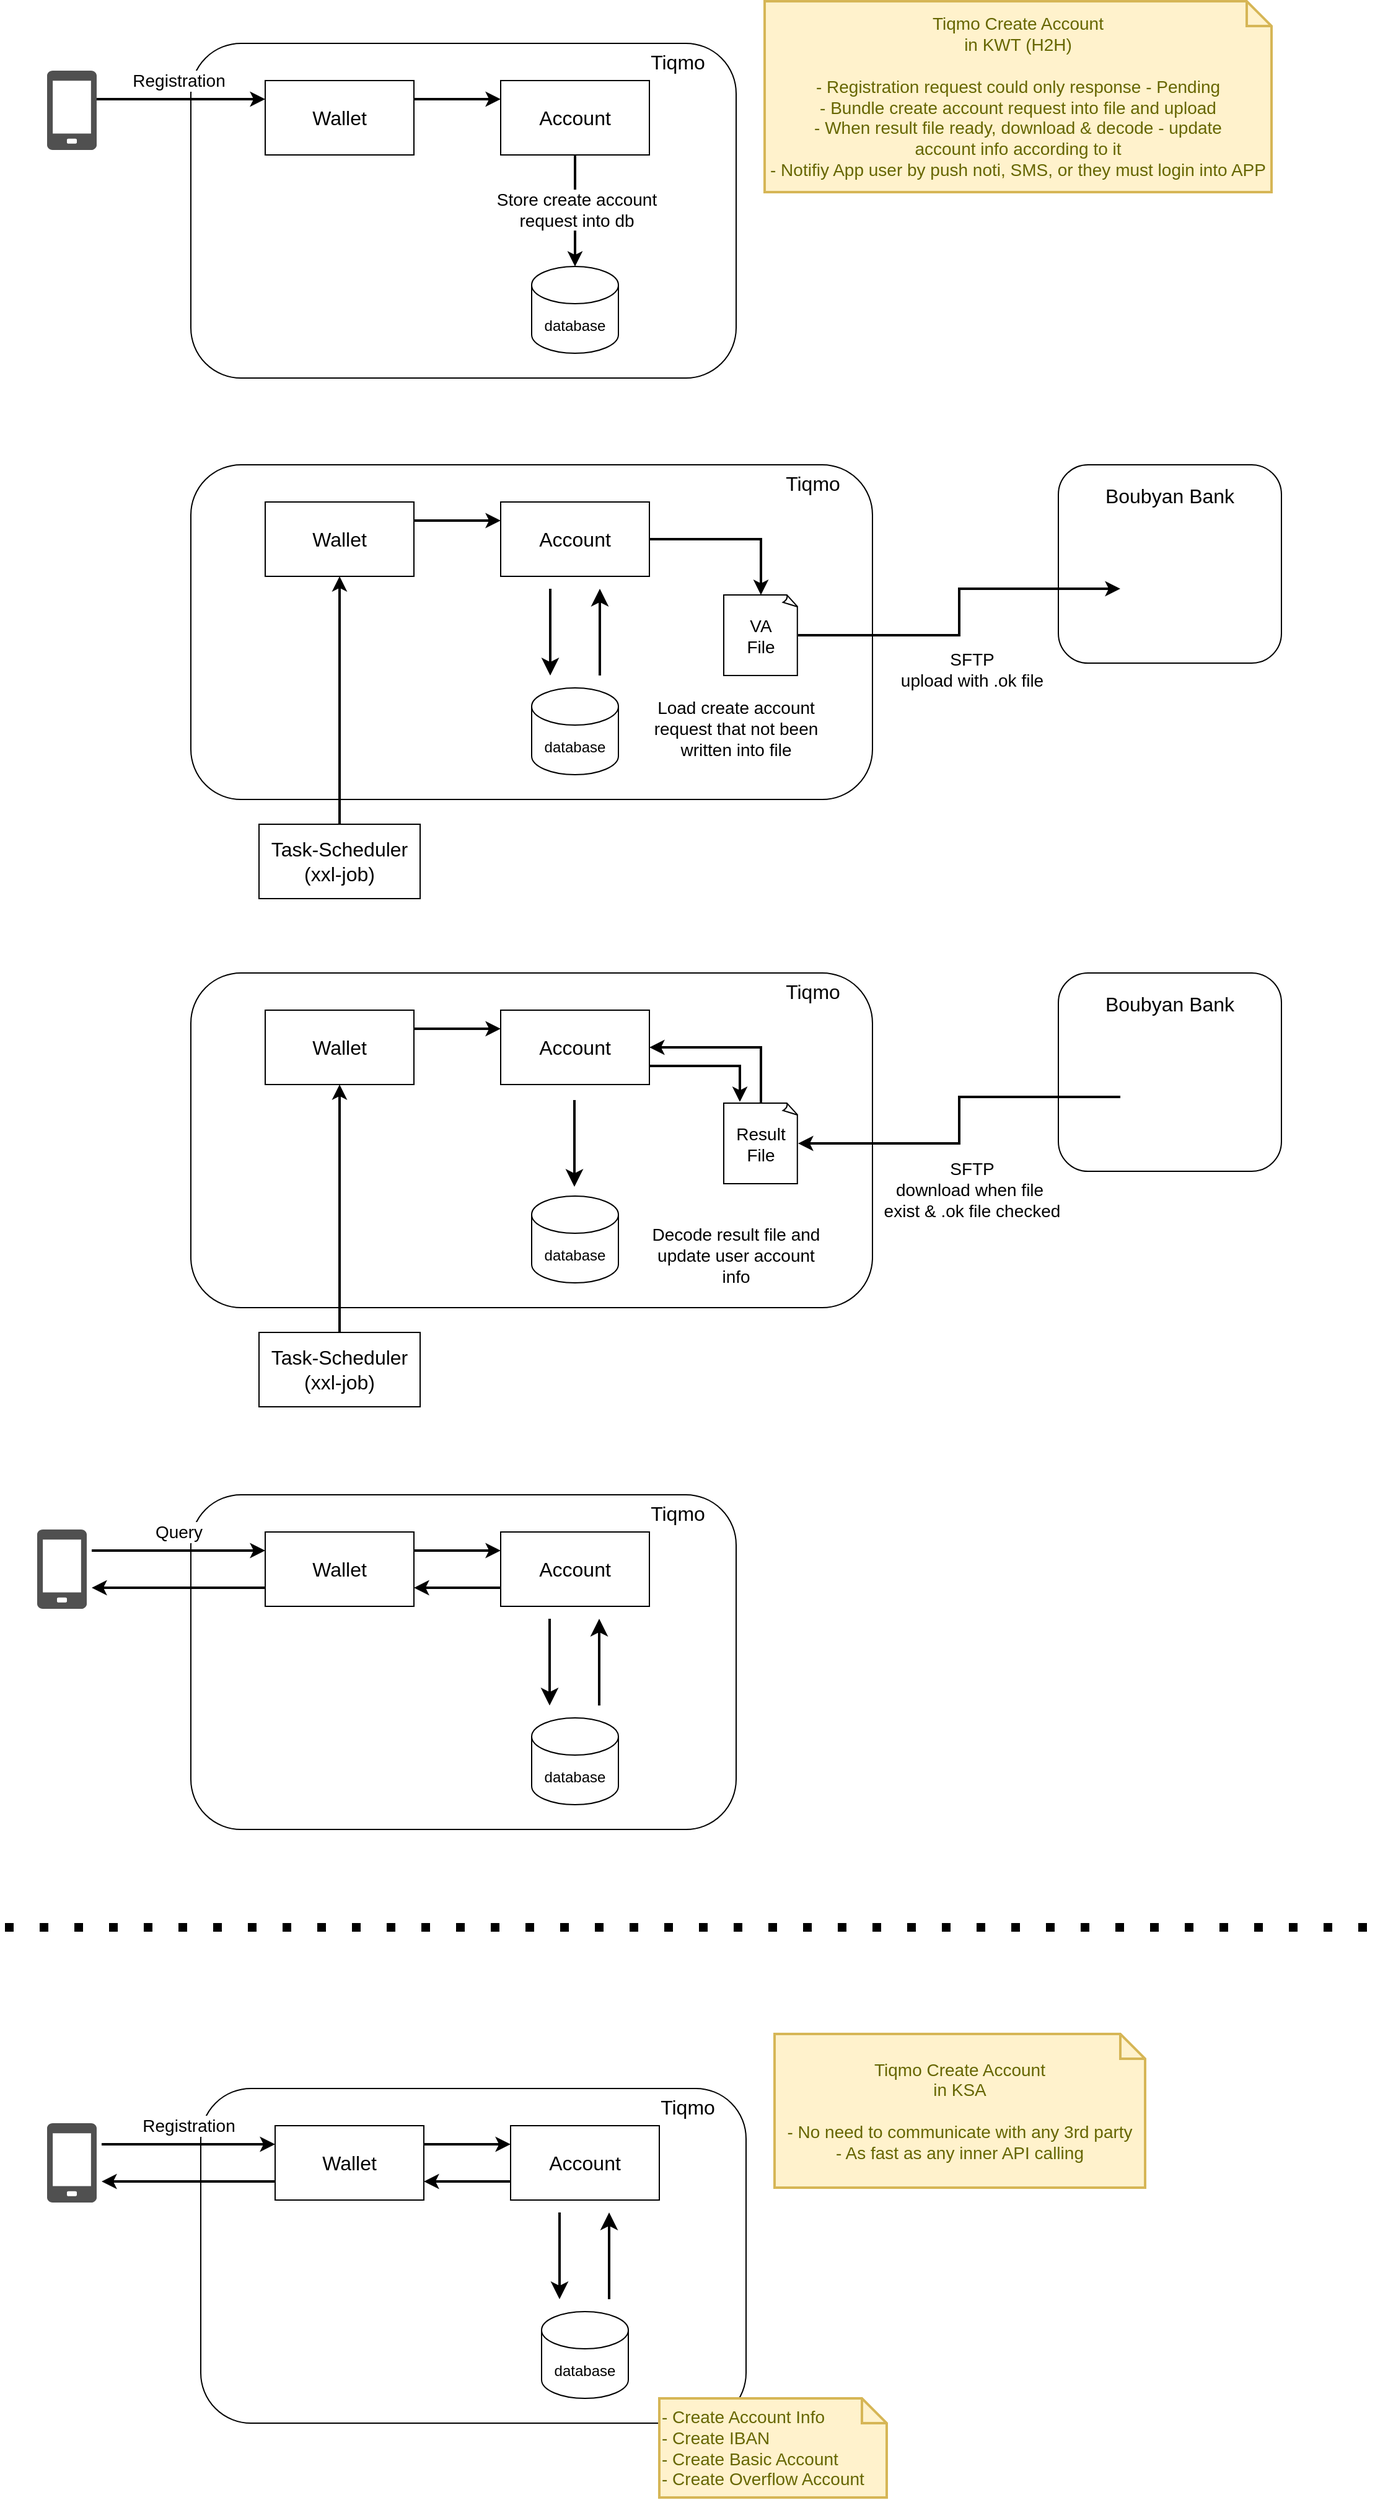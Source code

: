 <mxfile version="25.0.3">
  <diagram name="第 1 页" id="l_LyqZzCRxqH_LgvSI38">
    <mxGraphModel dx="1434" dy="738" grid="1" gridSize="10" guides="1" tooltips="1" connect="1" arrows="1" fold="1" page="1" pageScale="1" pageWidth="827" pageHeight="1169" math="0" shadow="0">
      <root>
        <mxCell id="0" />
        <mxCell id="1" parent="0" />
        <mxCell id="xTZsgKl8fFD3ckYoaLQe-24" value="" style="rounded=1;whiteSpace=wrap;html=1;" vertex="1" parent="1">
          <mxGeometry x="170" y="390" width="550" height="270" as="geometry" />
        </mxCell>
        <mxCell id="xTZsgKl8fFD3ckYoaLQe-11" value="" style="rounded=1;whiteSpace=wrap;html=1;" vertex="1" parent="1">
          <mxGeometry x="870" y="390" width="180" height="160" as="geometry" />
        </mxCell>
        <mxCell id="xTZsgKl8fFD3ckYoaLQe-6" value="" style="rounded=1;whiteSpace=wrap;html=1;" vertex="1" parent="1">
          <mxGeometry x="170" y="50" width="440" height="270" as="geometry" />
        </mxCell>
        <mxCell id="xTZsgKl8fFD3ckYoaLQe-17" style="edgeStyle=orthogonalEdgeStyle;rounded=0;orthogonalLoop=1;jettySize=auto;html=1;exitX=1;exitY=0.25;exitDx=0;exitDy=0;entryX=0;entryY=0.25;entryDx=0;entryDy=0;strokeWidth=2;" edge="1" parent="1" source="xTZsgKl8fFD3ckYoaLQe-7" target="xTZsgKl8fFD3ckYoaLQe-8">
          <mxGeometry relative="1" as="geometry" />
        </mxCell>
        <mxCell id="xTZsgKl8fFD3ckYoaLQe-7" value="&lt;font style=&quot;font-size: 16px;&quot;&gt;Wallet&lt;/font&gt;" style="rounded=0;whiteSpace=wrap;html=1;" vertex="1" parent="1">
          <mxGeometry x="230" y="80" width="120" height="60" as="geometry" />
        </mxCell>
        <mxCell id="xTZsgKl8fFD3ckYoaLQe-8" value="&lt;font style=&quot;font-size: 16px;&quot;&gt;Account&lt;/font&gt;" style="rounded=0;whiteSpace=wrap;html=1;" vertex="1" parent="1">
          <mxGeometry x="420" y="80" width="120" height="60" as="geometry" />
        </mxCell>
        <mxCell id="xTZsgKl8fFD3ckYoaLQe-9" value="database" style="shape=cylinder3;whiteSpace=wrap;html=1;boundedLbl=1;backgroundOutline=1;size=15;" vertex="1" parent="1">
          <mxGeometry x="445" y="230" width="70" height="70" as="geometry" />
        </mxCell>
        <mxCell id="xTZsgKl8fFD3ckYoaLQe-10" value="" style="shape=image;html=1;verticalAlign=top;verticalLabelPosition=bottom;labelBackgroundColor=#ffffff;imageAspect=0;aspect=fixed;image=https://cdn2.iconfinder.com/data/icons/whcompare-servers-web-hosting/50/sftp-128.png" vertex="1" parent="1">
          <mxGeometry x="920" y="450" width="80" height="80" as="geometry" />
        </mxCell>
        <mxCell id="xTZsgKl8fFD3ckYoaLQe-12" value="&lt;font style=&quot;font-size: 16px;&quot;&gt;Boubyan Bank&lt;/font&gt;" style="text;strokeColor=none;align=center;fillColor=none;html=1;verticalAlign=middle;whiteSpace=wrap;rounded=0;" vertex="1" parent="1">
          <mxGeometry x="890" y="390" width="140" height="50" as="geometry" />
        </mxCell>
        <mxCell id="xTZsgKl8fFD3ckYoaLQe-43" style="edgeStyle=orthogonalEdgeStyle;rounded=0;orthogonalLoop=1;jettySize=auto;html=1;exitX=1;exitY=0.5;exitDx=0;exitDy=0;exitPerimeter=0;entryX=0;entryY=0.5;entryDx=0;entryDy=0;strokeWidth=2;" edge="1" parent="1" source="xTZsgKl8fFD3ckYoaLQe-13" target="xTZsgKl8fFD3ckYoaLQe-10">
          <mxGeometry relative="1" as="geometry" />
        </mxCell>
        <mxCell id="xTZsgKl8fFD3ckYoaLQe-13" value="&lt;font style=&quot;font-size: 14px;&quot;&gt;VA&lt;/font&gt;&lt;div&gt;&lt;font style=&quot;font-size: 14px;&quot;&gt;File&lt;/font&gt;&lt;/div&gt;" style="whiteSpace=wrap;html=1;shape=mxgraph.basic.document" vertex="1" parent="1">
          <mxGeometry x="600" y="495" width="60" height="65" as="geometry" />
        </mxCell>
        <mxCell id="xTZsgKl8fFD3ckYoaLQe-15" value="" style="endArrow=classic;html=1;rounded=0;strokeWidth=2;" edge="1" parent="1">
          <mxGeometry width="50" height="50" relative="1" as="geometry">
            <mxPoint x="90" y="95" as="sourcePoint" />
            <mxPoint x="230" y="95" as="targetPoint" />
          </mxGeometry>
        </mxCell>
        <mxCell id="xTZsgKl8fFD3ckYoaLQe-16" value="&lt;font style=&quot;font-size: 14px;&quot;&gt;Registration&lt;/font&gt;" style="edgeLabel;html=1;align=center;verticalAlign=middle;resizable=0;points=[];" vertex="1" connectable="0" parent="xTZsgKl8fFD3ckYoaLQe-15">
          <mxGeometry x="-0.458" y="-2" relative="1" as="geometry">
            <mxPoint x="32" y="-17" as="offset" />
          </mxGeometry>
        </mxCell>
        <mxCell id="xTZsgKl8fFD3ckYoaLQe-18" style="edgeStyle=orthogonalEdgeStyle;rounded=0;orthogonalLoop=1;jettySize=auto;html=1;entryX=0.5;entryY=0;entryDx=0;entryDy=0;entryPerimeter=0;strokeWidth=2;exitX=0.5;exitY=1;exitDx=0;exitDy=0;" edge="1" parent="1" source="xTZsgKl8fFD3ckYoaLQe-8" target="xTZsgKl8fFD3ckYoaLQe-9">
          <mxGeometry relative="1" as="geometry">
            <mxPoint x="450" y="140" as="sourcePoint" />
          </mxGeometry>
        </mxCell>
        <mxCell id="xTZsgKl8fFD3ckYoaLQe-19" value="&lt;font style=&quot;font-size: 14px;&quot;&gt;Store create account&lt;/font&gt;&lt;div&gt;&lt;font style=&quot;font-size: 14px;&quot;&gt;request into db&lt;/font&gt;&lt;/div&gt;" style="edgeLabel;html=1;align=center;verticalAlign=middle;resizable=0;points=[];" vertex="1" connectable="0" parent="xTZsgKl8fFD3ckYoaLQe-18">
          <mxGeometry x="-0.035" y="1" relative="1" as="geometry">
            <mxPoint as="offset" />
          </mxGeometry>
        </mxCell>
        <mxCell id="xTZsgKl8fFD3ckYoaLQe-25" style="edgeStyle=orthogonalEdgeStyle;rounded=0;orthogonalLoop=1;jettySize=auto;html=1;exitX=1;exitY=0.25;exitDx=0;exitDy=0;entryX=0;entryY=0.25;entryDx=0;entryDy=0;strokeWidth=2;" edge="1" parent="1" source="xTZsgKl8fFD3ckYoaLQe-26" target="xTZsgKl8fFD3ckYoaLQe-27">
          <mxGeometry relative="1" as="geometry" />
        </mxCell>
        <mxCell id="xTZsgKl8fFD3ckYoaLQe-26" value="&lt;font style=&quot;font-size: 16px;&quot;&gt;Wallet&lt;/font&gt;" style="rounded=0;whiteSpace=wrap;html=1;" vertex="1" parent="1">
          <mxGeometry x="230" y="420" width="120" height="60" as="geometry" />
        </mxCell>
        <mxCell id="xTZsgKl8fFD3ckYoaLQe-27" value="&lt;font style=&quot;font-size: 16px;&quot;&gt;Account&lt;/font&gt;" style="rounded=0;whiteSpace=wrap;html=1;" vertex="1" parent="1">
          <mxGeometry x="420" y="420" width="120" height="60" as="geometry" />
        </mxCell>
        <mxCell id="xTZsgKl8fFD3ckYoaLQe-28" value="database" style="shape=cylinder3;whiteSpace=wrap;html=1;boundedLbl=1;backgroundOutline=1;size=15;" vertex="1" parent="1">
          <mxGeometry x="445" y="570" width="70" height="70" as="geometry" />
        </mxCell>
        <mxCell id="xTZsgKl8fFD3ckYoaLQe-34" style="edgeStyle=orthogonalEdgeStyle;rounded=0;orthogonalLoop=1;jettySize=auto;html=1;exitX=0.5;exitY=0;exitDx=0;exitDy=0;entryX=0.5;entryY=1;entryDx=0;entryDy=0;strokeWidth=2;" edge="1" parent="1" source="xTZsgKl8fFD3ckYoaLQe-32" target="xTZsgKl8fFD3ckYoaLQe-26">
          <mxGeometry relative="1" as="geometry" />
        </mxCell>
        <mxCell id="xTZsgKl8fFD3ckYoaLQe-32" value="&lt;font style=&quot;font-size: 16px;&quot;&gt;Task-Scheduler&lt;/font&gt;&lt;div&gt;&lt;font style=&quot;font-size: 16px;&quot;&gt;(xxl-job)&lt;/font&gt;&lt;/div&gt;" style="rounded=0;whiteSpace=wrap;html=1;" vertex="1" parent="1">
          <mxGeometry x="225" y="680" width="130" height="60" as="geometry" />
        </mxCell>
        <mxCell id="xTZsgKl8fFD3ckYoaLQe-35" value="&lt;font style=&quot;font-size: 16px;&quot;&gt;Tiqmo&lt;/font&gt;" style="text;strokeColor=none;align=center;fillColor=none;html=1;verticalAlign=middle;whiteSpace=wrap;rounded=0;" vertex="1" parent="1">
          <mxGeometry x="493" y="40" width="140" height="50" as="geometry" />
        </mxCell>
        <mxCell id="xTZsgKl8fFD3ckYoaLQe-36" value="&lt;font style=&quot;font-size: 16px;&quot;&gt;Tiqmo&lt;/font&gt;" style="text;strokeColor=none;align=center;fillColor=none;html=1;verticalAlign=middle;whiteSpace=wrap;rounded=0;" vertex="1" parent="1">
          <mxGeometry x="602" y="380" width="140" height="50" as="geometry" />
        </mxCell>
        <mxCell id="xTZsgKl8fFD3ckYoaLQe-40" value="" style="edgeStyle=elbowEdgeStyle;elbow=vertical;endArrow=classic;html=1;curved=0;rounded=0;endSize=8;startSize=8;strokeWidth=2;" edge="1" parent="1">
          <mxGeometry width="50" height="50" relative="1" as="geometry">
            <mxPoint x="460" y="490" as="sourcePoint" />
            <mxPoint x="460" y="560" as="targetPoint" />
          </mxGeometry>
        </mxCell>
        <mxCell id="xTZsgKl8fFD3ckYoaLQe-41" value="" style="edgeStyle=elbowEdgeStyle;elbow=vertical;endArrow=classic;html=1;curved=0;rounded=0;endSize=8;startSize=8;strokeWidth=2;" edge="1" parent="1">
          <mxGeometry width="50" height="50" relative="1" as="geometry">
            <mxPoint x="500" y="560" as="sourcePoint" />
            <mxPoint x="500" y="490" as="targetPoint" />
          </mxGeometry>
        </mxCell>
        <mxCell id="xTZsgKl8fFD3ckYoaLQe-42" style="edgeStyle=orthogonalEdgeStyle;rounded=0;orthogonalLoop=1;jettySize=auto;html=1;exitX=1;exitY=0.5;exitDx=0;exitDy=0;entryX=0.5;entryY=0;entryDx=0;entryDy=0;entryPerimeter=0;strokeWidth=2;" edge="1" parent="1" source="xTZsgKl8fFD3ckYoaLQe-27" target="xTZsgKl8fFD3ckYoaLQe-13">
          <mxGeometry relative="1" as="geometry" />
        </mxCell>
        <mxCell id="xTZsgKl8fFD3ckYoaLQe-44" value="&lt;font style=&quot;font-size: 14px;&quot;&gt;Load create account request that not been written into file&lt;/font&gt;" style="text;strokeColor=none;align=center;fillColor=none;html=1;verticalAlign=middle;whiteSpace=wrap;rounded=0;" vertex="1" parent="1">
          <mxGeometry x="530" y="565" width="160" height="75" as="geometry" />
        </mxCell>
        <mxCell id="xTZsgKl8fFD3ckYoaLQe-45" value="&lt;font style=&quot;font-size: 14px;&quot;&gt;SFTP&lt;/font&gt;&lt;div&gt;&lt;font style=&quot;font-size: 14px;&quot;&gt;upload with .ok file&lt;/font&gt;&lt;/div&gt;" style="text;html=1;align=center;verticalAlign=middle;resizable=0;points=[];autosize=1;strokeColor=none;fillColor=none;" vertex="1" parent="1">
          <mxGeometry x="730" y="530" width="140" height="50" as="geometry" />
        </mxCell>
        <mxCell id="xTZsgKl8fFD3ckYoaLQe-46" value="" style="rounded=1;whiteSpace=wrap;html=1;" vertex="1" parent="1">
          <mxGeometry x="170" y="800" width="550" height="270" as="geometry" />
        </mxCell>
        <mxCell id="xTZsgKl8fFD3ckYoaLQe-47" value="" style="rounded=1;whiteSpace=wrap;html=1;" vertex="1" parent="1">
          <mxGeometry x="870" y="800" width="180" height="160" as="geometry" />
        </mxCell>
        <mxCell id="xTZsgKl8fFD3ckYoaLQe-48" value="" style="shape=image;html=1;verticalAlign=top;verticalLabelPosition=bottom;labelBackgroundColor=#ffffff;imageAspect=0;aspect=fixed;image=https://cdn2.iconfinder.com/data/icons/whcompare-servers-web-hosting/50/sftp-128.png" vertex="1" parent="1">
          <mxGeometry x="920" y="860" width="80" height="80" as="geometry" />
        </mxCell>
        <mxCell id="xTZsgKl8fFD3ckYoaLQe-49" value="&lt;font style=&quot;font-size: 16px;&quot;&gt;Boubyan Bank&lt;/font&gt;" style="text;strokeColor=none;align=center;fillColor=none;html=1;verticalAlign=middle;whiteSpace=wrap;rounded=0;" vertex="1" parent="1">
          <mxGeometry x="890" y="800" width="140" height="50" as="geometry" />
        </mxCell>
        <mxCell id="xTZsgKl8fFD3ckYoaLQe-65" style="edgeStyle=orthogonalEdgeStyle;rounded=0;orthogonalLoop=1;jettySize=auto;html=1;exitX=0.5;exitY=0;exitDx=0;exitDy=0;exitPerimeter=0;entryX=1;entryY=0.5;entryDx=0;entryDy=0;strokeWidth=2;" edge="1" parent="1" source="xTZsgKl8fFD3ckYoaLQe-51" target="xTZsgKl8fFD3ckYoaLQe-54">
          <mxGeometry relative="1" as="geometry" />
        </mxCell>
        <mxCell id="xTZsgKl8fFD3ckYoaLQe-51" value="&lt;font style=&quot;font-size: 14px;&quot;&gt;Result&lt;/font&gt;&lt;div&gt;&lt;font style=&quot;font-size: 14px;&quot;&gt;File&lt;/font&gt;&lt;/div&gt;" style="whiteSpace=wrap;html=1;shape=mxgraph.basic.document" vertex="1" parent="1">
          <mxGeometry x="600" y="905" width="60" height="65" as="geometry" />
        </mxCell>
        <mxCell id="xTZsgKl8fFD3ckYoaLQe-52" style="edgeStyle=orthogonalEdgeStyle;rounded=0;orthogonalLoop=1;jettySize=auto;html=1;exitX=1;exitY=0.25;exitDx=0;exitDy=0;entryX=0;entryY=0.25;entryDx=0;entryDy=0;strokeWidth=2;" edge="1" parent="1" source="xTZsgKl8fFD3ckYoaLQe-53" target="xTZsgKl8fFD3ckYoaLQe-54">
          <mxGeometry relative="1" as="geometry" />
        </mxCell>
        <mxCell id="xTZsgKl8fFD3ckYoaLQe-53" value="&lt;font style=&quot;font-size: 16px;&quot;&gt;Wallet&lt;/font&gt;" style="rounded=0;whiteSpace=wrap;html=1;" vertex="1" parent="1">
          <mxGeometry x="230" y="830" width="120" height="60" as="geometry" />
        </mxCell>
        <mxCell id="xTZsgKl8fFD3ckYoaLQe-54" value="&lt;font style=&quot;font-size: 16px;&quot;&gt;Account&lt;/font&gt;" style="rounded=0;whiteSpace=wrap;html=1;" vertex="1" parent="1">
          <mxGeometry x="420" y="830" width="120" height="60" as="geometry" />
        </mxCell>
        <mxCell id="xTZsgKl8fFD3ckYoaLQe-55" value="database" style="shape=cylinder3;whiteSpace=wrap;html=1;boundedLbl=1;backgroundOutline=1;size=15;" vertex="1" parent="1">
          <mxGeometry x="445" y="980" width="70" height="70" as="geometry" />
        </mxCell>
        <mxCell id="xTZsgKl8fFD3ckYoaLQe-56" style="edgeStyle=orthogonalEdgeStyle;rounded=0;orthogonalLoop=1;jettySize=auto;html=1;exitX=0.5;exitY=0;exitDx=0;exitDy=0;entryX=0.5;entryY=1;entryDx=0;entryDy=0;strokeWidth=2;" edge="1" parent="1" source="xTZsgKl8fFD3ckYoaLQe-57" target="xTZsgKl8fFD3ckYoaLQe-53">
          <mxGeometry relative="1" as="geometry" />
        </mxCell>
        <mxCell id="xTZsgKl8fFD3ckYoaLQe-57" value="&lt;font style=&quot;font-size: 16px;&quot;&gt;Task-Scheduler&lt;/font&gt;&lt;div&gt;&lt;font style=&quot;font-size: 16px;&quot;&gt;(xxl-job)&lt;/font&gt;&lt;/div&gt;" style="rounded=0;whiteSpace=wrap;html=1;" vertex="1" parent="1">
          <mxGeometry x="225" y="1090" width="130" height="60" as="geometry" />
        </mxCell>
        <mxCell id="xTZsgKl8fFD3ckYoaLQe-58" value="&lt;font style=&quot;font-size: 16px;&quot;&gt;Tiqmo&lt;/font&gt;" style="text;strokeColor=none;align=center;fillColor=none;html=1;verticalAlign=middle;whiteSpace=wrap;rounded=0;" vertex="1" parent="1">
          <mxGeometry x="602" y="790" width="140" height="50" as="geometry" />
        </mxCell>
        <mxCell id="xTZsgKl8fFD3ckYoaLQe-59" value="" style="edgeStyle=elbowEdgeStyle;elbow=vertical;endArrow=classic;html=1;curved=0;rounded=0;endSize=8;startSize=8;strokeWidth=2;" edge="1" parent="1">
          <mxGeometry width="50" height="50" relative="1" as="geometry">
            <mxPoint x="479.5" y="902.5" as="sourcePoint" />
            <mxPoint x="479.5" y="972.5" as="targetPoint" />
          </mxGeometry>
        </mxCell>
        <mxCell id="xTZsgKl8fFD3ckYoaLQe-62" value="&lt;span style=&quot;font-size: 14px;&quot;&gt;Decode result file and&lt;/span&gt;&lt;div&gt;&lt;span style=&quot;font-size: 14px;&quot;&gt;update user account&lt;/span&gt;&lt;/div&gt;&lt;div&gt;&lt;span style=&quot;font-size: 14px;&quot;&gt;info&lt;/span&gt;&lt;/div&gt;" style="text;strokeColor=none;align=center;fillColor=none;html=1;verticalAlign=middle;whiteSpace=wrap;rounded=0;" vertex="1" parent="1">
          <mxGeometry x="530" y="990" width="160" height="75" as="geometry" />
        </mxCell>
        <mxCell id="xTZsgKl8fFD3ckYoaLQe-63" value="&lt;font style=&quot;font-size: 14px;&quot;&gt;SFTP&lt;/font&gt;&lt;div&gt;&lt;font style=&quot;font-size: 14px;&quot;&gt;download when file&amp;nbsp;&lt;/font&gt;&lt;/div&gt;&lt;div&gt;&lt;font style=&quot;font-size: 14px;&quot;&gt;exist &amp;amp;&amp;nbsp;&lt;/font&gt;&lt;span style=&quot;font-size: 14px; background-color: initial;&quot;&gt;.ok file checked&lt;/span&gt;&lt;/div&gt;" style="text;html=1;align=center;verticalAlign=middle;resizable=0;points=[];autosize=1;strokeColor=none;fillColor=none;" vertex="1" parent="1">
          <mxGeometry x="715" y="945" width="170" height="60" as="geometry" />
        </mxCell>
        <mxCell id="xTZsgKl8fFD3ckYoaLQe-64" style="edgeStyle=orthogonalEdgeStyle;rounded=0;orthogonalLoop=1;jettySize=auto;html=1;exitX=0;exitY=0.5;exitDx=0;exitDy=0;entryX=1;entryY=0.5;entryDx=0;entryDy=0;entryPerimeter=0;strokeWidth=2;" edge="1" parent="1" source="xTZsgKl8fFD3ckYoaLQe-48" target="xTZsgKl8fFD3ckYoaLQe-51">
          <mxGeometry relative="1" as="geometry" />
        </mxCell>
        <mxCell id="xTZsgKl8fFD3ckYoaLQe-66" style="edgeStyle=orthogonalEdgeStyle;rounded=0;orthogonalLoop=1;jettySize=auto;html=1;exitX=1;exitY=0.75;exitDx=0;exitDy=0;entryX=0.217;entryY=-0.015;entryDx=0;entryDy=0;entryPerimeter=0;strokeWidth=2;" edge="1" parent="1" source="xTZsgKl8fFD3ckYoaLQe-54" target="xTZsgKl8fFD3ckYoaLQe-51">
          <mxGeometry relative="1" as="geometry" />
        </mxCell>
        <mxCell id="xTZsgKl8fFD3ckYoaLQe-67" value="" style="sketch=0;pointerEvents=1;shadow=0;dashed=0;html=1;strokeColor=none;fillColor=#505050;labelPosition=center;verticalLabelPosition=bottom;verticalAlign=top;outlineConnect=0;align=center;shape=mxgraph.office.devices.cell_phone_generic;" vertex="1" parent="1">
          <mxGeometry x="46" y="1249" width="40" height="64" as="geometry" />
        </mxCell>
        <mxCell id="xTZsgKl8fFD3ckYoaLQe-68" value="" style="rounded=1;whiteSpace=wrap;html=1;" vertex="1" parent="1">
          <mxGeometry x="170" y="1221" width="440" height="270" as="geometry" />
        </mxCell>
        <mxCell id="xTZsgKl8fFD3ckYoaLQe-69" style="edgeStyle=orthogonalEdgeStyle;rounded=0;orthogonalLoop=1;jettySize=auto;html=1;exitX=1;exitY=0.25;exitDx=0;exitDy=0;entryX=0;entryY=0.25;entryDx=0;entryDy=0;strokeWidth=2;" edge="1" parent="1" source="xTZsgKl8fFD3ckYoaLQe-70" target="xTZsgKl8fFD3ckYoaLQe-71">
          <mxGeometry relative="1" as="geometry" />
        </mxCell>
        <mxCell id="xTZsgKl8fFD3ckYoaLQe-83" style="edgeStyle=orthogonalEdgeStyle;rounded=0;orthogonalLoop=1;jettySize=auto;html=1;exitX=0;exitY=0.75;exitDx=0;exitDy=0;strokeWidth=2;" edge="1" parent="1" source="xTZsgKl8fFD3ckYoaLQe-70">
          <mxGeometry relative="1" as="geometry">
            <mxPoint x="90" y="1296" as="targetPoint" />
          </mxGeometry>
        </mxCell>
        <mxCell id="xTZsgKl8fFD3ckYoaLQe-70" value="&lt;font style=&quot;font-size: 16px;&quot;&gt;Wallet&lt;/font&gt;" style="rounded=0;whiteSpace=wrap;html=1;" vertex="1" parent="1">
          <mxGeometry x="230" y="1251" width="120" height="60" as="geometry" />
        </mxCell>
        <mxCell id="xTZsgKl8fFD3ckYoaLQe-80" style="edgeStyle=orthogonalEdgeStyle;rounded=0;orthogonalLoop=1;jettySize=auto;html=1;exitX=0;exitY=0.75;exitDx=0;exitDy=0;entryX=1;entryY=0.75;entryDx=0;entryDy=0;strokeWidth=2;" edge="1" parent="1" source="xTZsgKl8fFD3ckYoaLQe-71" target="xTZsgKl8fFD3ckYoaLQe-70">
          <mxGeometry relative="1" as="geometry" />
        </mxCell>
        <mxCell id="xTZsgKl8fFD3ckYoaLQe-71" value="&lt;font style=&quot;font-size: 16px;&quot;&gt;Account&lt;/font&gt;" style="rounded=0;whiteSpace=wrap;html=1;" vertex="1" parent="1">
          <mxGeometry x="420" y="1251" width="120" height="60" as="geometry" />
        </mxCell>
        <mxCell id="xTZsgKl8fFD3ckYoaLQe-72" value="database" style="shape=cylinder3;whiteSpace=wrap;html=1;boundedLbl=1;backgroundOutline=1;size=15;" vertex="1" parent="1">
          <mxGeometry x="445" y="1401" width="70" height="70" as="geometry" />
        </mxCell>
        <mxCell id="xTZsgKl8fFD3ckYoaLQe-73" value="" style="endArrow=classic;html=1;rounded=0;strokeWidth=2;" edge="1" parent="1">
          <mxGeometry width="50" height="50" relative="1" as="geometry">
            <mxPoint x="90" y="1266" as="sourcePoint" />
            <mxPoint x="230" y="1266" as="targetPoint" />
          </mxGeometry>
        </mxCell>
        <mxCell id="xTZsgKl8fFD3ckYoaLQe-74" value="&lt;font style=&quot;font-size: 14px;&quot;&gt;Query&lt;/font&gt;" style="edgeLabel;html=1;align=center;verticalAlign=middle;resizable=0;points=[];" vertex="1" connectable="0" parent="xTZsgKl8fFD3ckYoaLQe-73">
          <mxGeometry x="-0.458" y="-2" relative="1" as="geometry">
            <mxPoint x="32" y="-17" as="offset" />
          </mxGeometry>
        </mxCell>
        <mxCell id="xTZsgKl8fFD3ckYoaLQe-77" value="&lt;font style=&quot;font-size: 16px;&quot;&gt;Tiqmo&lt;/font&gt;" style="text;strokeColor=none;align=center;fillColor=none;html=1;verticalAlign=middle;whiteSpace=wrap;rounded=0;" vertex="1" parent="1">
          <mxGeometry x="493" y="1211" width="140" height="50" as="geometry" />
        </mxCell>
        <mxCell id="xTZsgKl8fFD3ckYoaLQe-78" value="" style="edgeStyle=elbowEdgeStyle;elbow=vertical;endArrow=classic;html=1;curved=0;rounded=0;endSize=8;startSize=8;strokeWidth=2;" edge="1" parent="1">
          <mxGeometry width="50" height="50" relative="1" as="geometry">
            <mxPoint x="459.5" y="1321" as="sourcePoint" />
            <mxPoint x="459.5" y="1391" as="targetPoint" />
          </mxGeometry>
        </mxCell>
        <mxCell id="xTZsgKl8fFD3ckYoaLQe-79" value="" style="edgeStyle=elbowEdgeStyle;elbow=vertical;endArrow=classic;html=1;curved=0;rounded=0;endSize=8;startSize=8;strokeWidth=2;" edge="1" parent="1">
          <mxGeometry width="50" height="50" relative="1" as="geometry">
            <mxPoint x="499.5" y="1391" as="sourcePoint" />
            <mxPoint x="499.5" y="1321" as="targetPoint" />
          </mxGeometry>
        </mxCell>
        <mxCell id="xTZsgKl8fFD3ckYoaLQe-84" value="" style="sketch=0;pointerEvents=1;shadow=0;dashed=0;html=1;strokeColor=none;fillColor=#505050;labelPosition=center;verticalLabelPosition=bottom;verticalAlign=top;outlineConnect=0;align=center;shape=mxgraph.office.devices.cell_phone_generic;" vertex="1" parent="1">
          <mxGeometry x="54" y="72" width="40" height="64" as="geometry" />
        </mxCell>
        <mxCell id="xTZsgKl8fFD3ckYoaLQe-85" value="" style="endArrow=none;dashed=1;html=1;dashPattern=1 3;strokeWidth=7;rounded=0;" edge="1" parent="1">
          <mxGeometry width="50" height="50" relative="1" as="geometry">
            <mxPoint x="20" y="1570" as="sourcePoint" />
            <mxPoint x="1120" y="1570" as="targetPoint" />
          </mxGeometry>
        </mxCell>
        <mxCell id="xTZsgKl8fFD3ckYoaLQe-87" value="" style="sketch=0;pointerEvents=1;shadow=0;dashed=0;html=1;strokeColor=none;fillColor=#505050;labelPosition=center;verticalLabelPosition=bottom;verticalAlign=top;outlineConnect=0;align=center;shape=mxgraph.office.devices.cell_phone_generic;" vertex="1" parent="1">
          <mxGeometry x="54" y="1728" width="40" height="64" as="geometry" />
        </mxCell>
        <mxCell id="xTZsgKl8fFD3ckYoaLQe-88" value="" style="rounded=1;whiteSpace=wrap;html=1;" vertex="1" parent="1">
          <mxGeometry x="178" y="1700" width="440" height="270" as="geometry" />
        </mxCell>
        <mxCell id="xTZsgKl8fFD3ckYoaLQe-89" style="edgeStyle=orthogonalEdgeStyle;rounded=0;orthogonalLoop=1;jettySize=auto;html=1;exitX=1;exitY=0.25;exitDx=0;exitDy=0;entryX=0;entryY=0.25;entryDx=0;entryDy=0;strokeWidth=2;" edge="1" parent="1" source="xTZsgKl8fFD3ckYoaLQe-91" target="xTZsgKl8fFD3ckYoaLQe-93">
          <mxGeometry relative="1" as="geometry" />
        </mxCell>
        <mxCell id="xTZsgKl8fFD3ckYoaLQe-90" style="edgeStyle=orthogonalEdgeStyle;rounded=0;orthogonalLoop=1;jettySize=auto;html=1;exitX=0;exitY=0.75;exitDx=0;exitDy=0;strokeWidth=2;" edge="1" parent="1" source="xTZsgKl8fFD3ckYoaLQe-91">
          <mxGeometry relative="1" as="geometry">
            <mxPoint x="98" y="1775" as="targetPoint" />
          </mxGeometry>
        </mxCell>
        <mxCell id="xTZsgKl8fFD3ckYoaLQe-91" value="&lt;font style=&quot;font-size: 16px;&quot;&gt;Wallet&lt;/font&gt;" style="rounded=0;whiteSpace=wrap;html=1;" vertex="1" parent="1">
          <mxGeometry x="238" y="1730" width="120" height="60" as="geometry" />
        </mxCell>
        <mxCell id="xTZsgKl8fFD3ckYoaLQe-92" style="edgeStyle=orthogonalEdgeStyle;rounded=0;orthogonalLoop=1;jettySize=auto;html=1;exitX=0;exitY=0.75;exitDx=0;exitDy=0;entryX=1;entryY=0.75;entryDx=0;entryDy=0;strokeWidth=2;" edge="1" parent="1" source="xTZsgKl8fFD3ckYoaLQe-93" target="xTZsgKl8fFD3ckYoaLQe-91">
          <mxGeometry relative="1" as="geometry" />
        </mxCell>
        <mxCell id="xTZsgKl8fFD3ckYoaLQe-93" value="&lt;font style=&quot;font-size: 16px;&quot;&gt;Account&lt;/font&gt;" style="rounded=0;whiteSpace=wrap;html=1;" vertex="1" parent="1">
          <mxGeometry x="428" y="1730" width="120" height="60" as="geometry" />
        </mxCell>
        <mxCell id="xTZsgKl8fFD3ckYoaLQe-94" value="database" style="shape=cylinder3;whiteSpace=wrap;html=1;boundedLbl=1;backgroundOutline=1;size=15;" vertex="1" parent="1">
          <mxGeometry x="453" y="1880" width="70" height="70" as="geometry" />
        </mxCell>
        <mxCell id="xTZsgKl8fFD3ckYoaLQe-95" value="" style="endArrow=classic;html=1;rounded=0;strokeWidth=2;" edge="1" parent="1">
          <mxGeometry width="50" height="50" relative="1" as="geometry">
            <mxPoint x="98" y="1745" as="sourcePoint" />
            <mxPoint x="238" y="1745" as="targetPoint" />
          </mxGeometry>
        </mxCell>
        <mxCell id="xTZsgKl8fFD3ckYoaLQe-96" value="&lt;span style=&quot;font-size: 14px;&quot;&gt;Registration&lt;/span&gt;" style="edgeLabel;html=1;align=center;verticalAlign=middle;resizable=0;points=[];" vertex="1" connectable="0" parent="xTZsgKl8fFD3ckYoaLQe-95">
          <mxGeometry x="-0.458" y="-2" relative="1" as="geometry">
            <mxPoint x="32" y="-17" as="offset" />
          </mxGeometry>
        </mxCell>
        <mxCell id="xTZsgKl8fFD3ckYoaLQe-97" value="&lt;font style=&quot;font-size: 16px;&quot;&gt;Tiqmo&lt;/font&gt;" style="text;strokeColor=none;align=center;fillColor=none;html=1;verticalAlign=middle;whiteSpace=wrap;rounded=0;" vertex="1" parent="1">
          <mxGeometry x="501" y="1690" width="140" height="50" as="geometry" />
        </mxCell>
        <mxCell id="xTZsgKl8fFD3ckYoaLQe-98" value="" style="edgeStyle=elbowEdgeStyle;elbow=vertical;endArrow=classic;html=1;curved=0;rounded=0;endSize=8;startSize=8;strokeWidth=2;" edge="1" parent="1">
          <mxGeometry width="50" height="50" relative="1" as="geometry">
            <mxPoint x="467.5" y="1800" as="sourcePoint" />
            <mxPoint x="467.5" y="1870" as="targetPoint" />
          </mxGeometry>
        </mxCell>
        <mxCell id="xTZsgKl8fFD3ckYoaLQe-99" value="" style="edgeStyle=elbowEdgeStyle;elbow=vertical;endArrow=classic;html=1;curved=0;rounded=0;endSize=8;startSize=8;strokeWidth=2;" edge="1" parent="1">
          <mxGeometry width="50" height="50" relative="1" as="geometry">
            <mxPoint x="507.5" y="1870" as="sourcePoint" />
            <mxPoint x="507.5" y="1800" as="targetPoint" />
          </mxGeometry>
        </mxCell>
        <mxCell id="xTZsgKl8fFD3ckYoaLQe-102" value="Tiqmo Create Account&lt;div&gt;in KSA&lt;/div&gt;&lt;div&gt;&lt;br&gt;&lt;/div&gt;&lt;div&gt;- No need to communicate with any 3rd party&lt;/div&gt;&lt;div&gt;- As fast as any inner API calling&lt;/div&gt;" style="shape=note;strokeWidth=2;fontSize=14;size=20;whiteSpace=wrap;html=1;fillColor=#fff2cc;strokeColor=#d6b656;fontColor=#666600;" vertex="1" parent="1">
          <mxGeometry x="641" y="1656" width="299" height="124" as="geometry" />
        </mxCell>
        <mxCell id="xTZsgKl8fFD3ckYoaLQe-103" value="Tiqmo Create Account&lt;div&gt;in KWT (H2H)&lt;/div&gt;&lt;div&gt;&lt;br&gt;&lt;/div&gt;&lt;div&gt;&lt;span style=&quot;background-color: initial;&quot;&gt;- Registration request could only response - Pending&lt;/span&gt;&lt;/div&gt;&lt;div&gt;&lt;span style=&quot;background-color: initial;&quot;&gt;- Bundle create account request into file and upload&lt;/span&gt;&lt;/div&gt;&lt;div&gt;&lt;span style=&quot;background-color: initial;&quot;&gt;- When result file ready, download &amp;amp; decode - update&lt;/span&gt;&lt;/div&gt;&lt;div&gt;&lt;span style=&quot;background-color: initial;&quot;&gt;account info according to it&lt;/span&gt;&lt;/div&gt;&lt;div&gt;&lt;span style=&quot;background-color: initial;&quot;&gt;- Notifiy App user by push noti, SMS, or they must login into APP&lt;/span&gt;&lt;/div&gt;" style="shape=note;strokeWidth=2;fontSize=14;size=20;whiteSpace=wrap;html=1;fillColor=#fff2cc;strokeColor=#d6b656;fontColor=#666600;" vertex="1" parent="1">
          <mxGeometry x="633" y="16" width="409" height="154" as="geometry" />
        </mxCell>
        <mxCell id="xTZsgKl8fFD3ckYoaLQe-105" value="&lt;div&gt;- Create Account Info&lt;/div&gt;&lt;div&gt;- Create IBAN&lt;/div&gt;- Create Basic Account&lt;div&gt;- Create Overflow Account&lt;/div&gt;" style="shape=note;strokeWidth=2;fontSize=14;size=20;whiteSpace=wrap;html=1;fillColor=#fff2cc;strokeColor=#d6b656;fontColor=#666600;align=left;" vertex="1" parent="1">
          <mxGeometry x="548" y="1950" width="183.5" height="80" as="geometry" />
        </mxCell>
      </root>
    </mxGraphModel>
  </diagram>
</mxfile>
